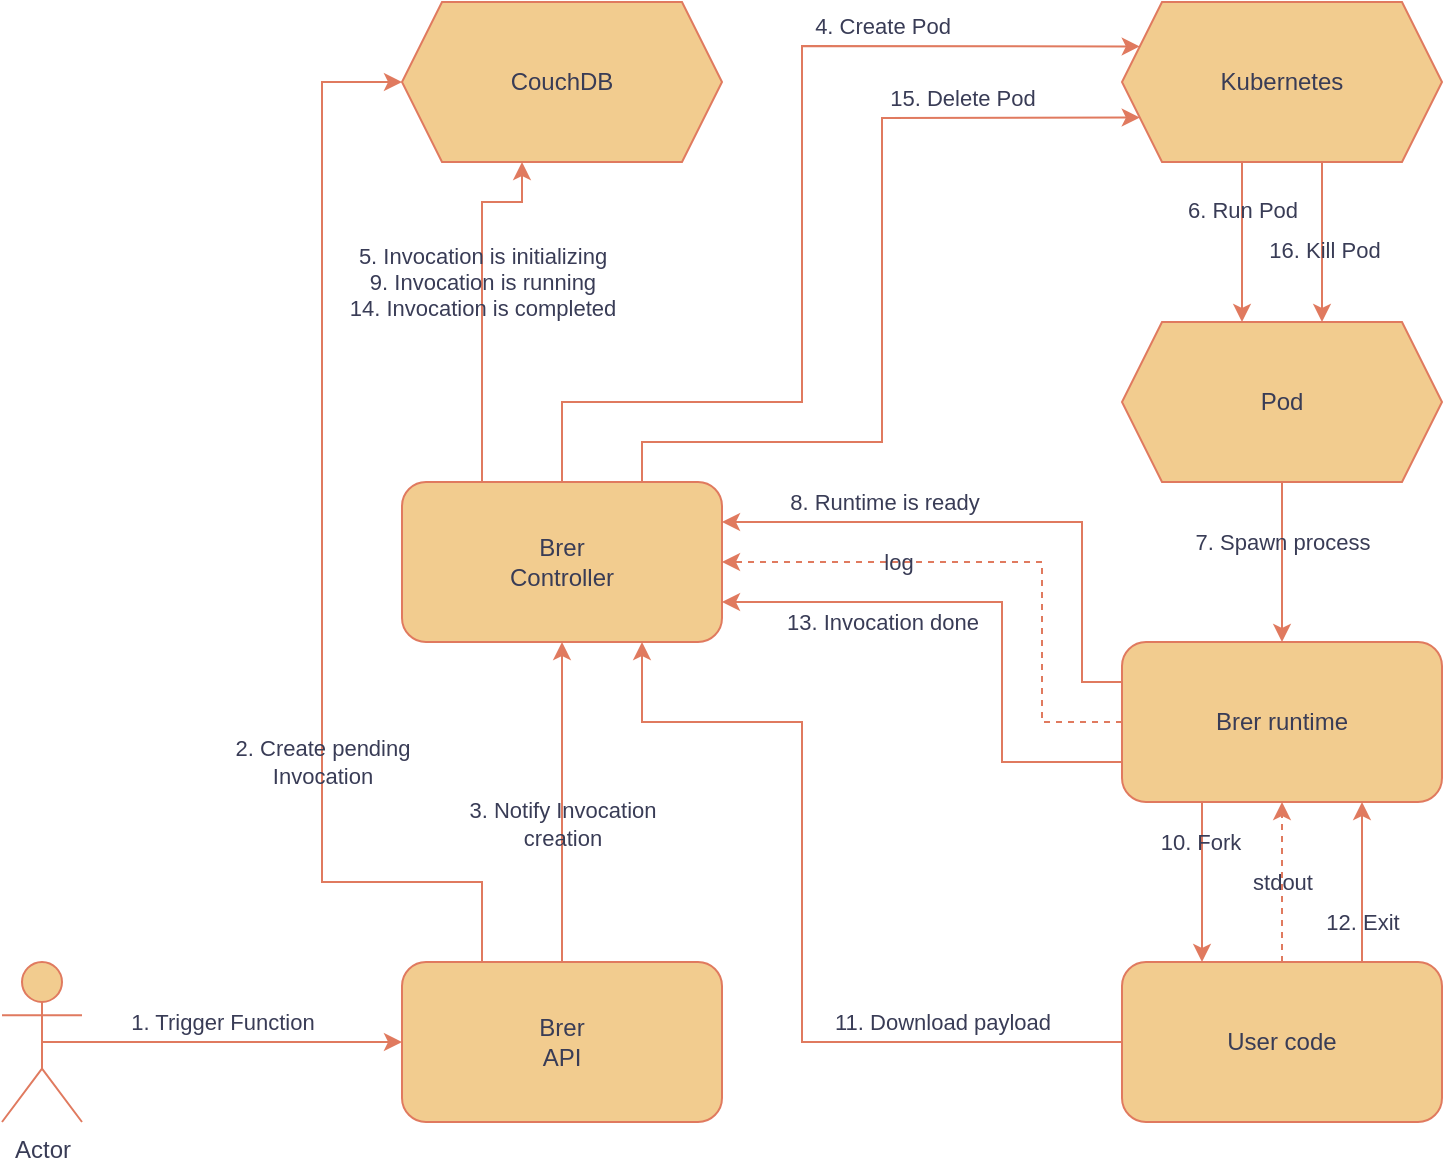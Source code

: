 <mxfile version="22.0.6" type="device">
  <diagram id="OrzwV3mr8MmYFRWI4FPw" name="Page-1">
    <mxGraphModel dx="1728" dy="960" grid="1" gridSize="10" guides="1" tooltips="1" connect="1" arrows="1" fold="1" page="1" pageScale="1" pageWidth="1169" pageHeight="827" math="0" shadow="0">
      <root>
        <mxCell id="0" />
        <mxCell id="1" parent="0" />
        <mxCell id="2qCGcdSfyxWPIkS57CM4-2" value="Brer&lt;br&gt;Controller" style="rounded=1;whiteSpace=wrap;html=1;verticalAlign=middle;align=center;labelBackgroundColor=none;fillColor=#F2CC8F;strokeColor=#E07A5F;fontColor=#393C56;" parent="1" vertex="1">
          <mxGeometry x="240" y="280" width="160" height="80" as="geometry" />
        </mxCell>
        <mxCell id="2qCGcdSfyxWPIkS57CM4-3" value="CouchDB" style="shape=hexagon;perimeter=hexagonPerimeter2;whiteSpace=wrap;html=1;fixedSize=1;labelBackgroundColor=none;fillColor=#F2CC8F;strokeColor=#E07A5F;fontColor=#393C56;" parent="1" vertex="1">
          <mxGeometry x="240" y="40" width="160" height="80" as="geometry" />
        </mxCell>
        <mxCell id="2qCGcdSfyxWPIkS57CM4-16" value="&lt;div&gt;Brer&lt;/div&gt;&lt;div&gt;API&lt;br&gt;&lt;/div&gt;" style="rounded=1;whiteSpace=wrap;html=1;verticalAlign=middle;align=center;labelBackgroundColor=none;fillColor=#F2CC8F;strokeColor=#E07A5F;fontColor=#393C56;" parent="1" vertex="1">
          <mxGeometry x="240" y="520" width="160" height="80" as="geometry" />
        </mxCell>
        <mxCell id="DIRKOhyYY1kB8T5hL4NG-1" value="Kubernetes" style="shape=hexagon;perimeter=hexagonPerimeter2;whiteSpace=wrap;html=1;fixedSize=1;labelBackgroundColor=none;fillColor=#F2CC8F;strokeColor=#E07A5F;fontColor=#393C56;" parent="1" vertex="1">
          <mxGeometry x="600" y="40" width="160" height="80" as="geometry" />
        </mxCell>
        <mxCell id="DIRKOhyYY1kB8T5hL4NG-2" value="Actor" style="shape=umlActor;verticalLabelPosition=bottom;verticalAlign=top;html=1;outlineConnect=0;labelBackgroundColor=none;fillColor=#F2CC8F;strokeColor=#E07A5F;fontColor=#393C56;" parent="1" vertex="1">
          <mxGeometry x="40" y="520" width="40" height="80" as="geometry" />
        </mxCell>
        <mxCell id="DIRKOhyYY1kB8T5hL4NG-5" value="" style="endArrow=classic;html=1;rounded=0;exitX=0.5;exitY=0.5;exitDx=0;exitDy=0;exitPerimeter=0;entryX=0;entryY=0.5;entryDx=0;entryDy=0;labelBackgroundColor=none;fontColor=default;strokeColor=#E07A5F;" parent="1" source="DIRKOhyYY1kB8T5hL4NG-2" target="2qCGcdSfyxWPIkS57CM4-16" edge="1">
          <mxGeometry width="50" height="50" relative="1" as="geometry">
            <mxPoint x="400" y="360" as="sourcePoint" />
            <mxPoint x="450" y="310" as="targetPoint" />
          </mxGeometry>
        </mxCell>
        <mxCell id="DIRKOhyYY1kB8T5hL4NG-6" value="1. Trigger Function" style="edgeLabel;html=1;align=center;verticalAlign=middle;resizable=0;points=[];labelBackgroundColor=none;fontColor=#393C56;" parent="DIRKOhyYY1kB8T5hL4NG-5" vertex="1" connectable="0">
          <mxGeometry x="-0.411" y="2" relative="1" as="geometry">
            <mxPoint x="37" y="-8" as="offset" />
          </mxGeometry>
        </mxCell>
        <mxCell id="DIRKOhyYY1kB8T5hL4NG-7" value="" style="endArrow=classic;html=1;rounded=0;entryX=0;entryY=0.5;entryDx=0;entryDy=0;exitX=0.25;exitY=0;exitDx=0;exitDy=0;labelBackgroundColor=none;fontColor=default;strokeColor=#E07A5F;" parent="1" source="2qCGcdSfyxWPIkS57CM4-16" target="2qCGcdSfyxWPIkS57CM4-3" edge="1">
          <mxGeometry width="50" height="50" relative="1" as="geometry">
            <mxPoint x="150" y="220" as="sourcePoint" />
            <mxPoint x="200" y="170" as="targetPoint" />
            <Array as="points">
              <mxPoint x="280" y="480" />
              <mxPoint x="200" y="480" />
              <mxPoint x="200" y="80" />
            </Array>
          </mxGeometry>
        </mxCell>
        <mxCell id="DIRKOhyYY1kB8T5hL4NG-8" value="&lt;div&gt;2. Create pending&lt;/div&gt;&lt;div&gt;Invocation&lt;/div&gt;" style="edgeLabel;html=1;align=center;verticalAlign=middle;resizable=0;points=[];labelBackgroundColor=none;fontColor=#393C56;" parent="DIRKOhyYY1kB8T5hL4NG-7" vertex="1" connectable="0">
          <mxGeometry x="-0.374" y="-2" relative="1" as="geometry">
            <mxPoint x="-2" y="-5" as="offset" />
          </mxGeometry>
        </mxCell>
        <mxCell id="DIRKOhyYY1kB8T5hL4NG-9" value="" style="endArrow=classic;html=1;rounded=0;exitX=0.5;exitY=0;exitDx=0;exitDy=0;entryX=0.5;entryY=1;entryDx=0;entryDy=0;labelBackgroundColor=none;fontColor=default;strokeColor=#E07A5F;" parent="1" source="2qCGcdSfyxWPIkS57CM4-16" target="2qCGcdSfyxWPIkS57CM4-2" edge="1">
          <mxGeometry width="50" height="50" relative="1" as="geometry">
            <mxPoint x="480" y="390" as="sourcePoint" />
            <mxPoint x="530" y="340" as="targetPoint" />
            <Array as="points" />
          </mxGeometry>
        </mxCell>
        <mxCell id="DIRKOhyYY1kB8T5hL4NG-10" value="&lt;div&gt;3. Notify Invocation&lt;/div&gt;&lt;div&gt;creation&lt;/div&gt;" style="edgeLabel;html=1;align=center;verticalAlign=middle;resizable=0;points=[];labelBackgroundColor=none;fontColor=#393C56;" parent="DIRKOhyYY1kB8T5hL4NG-9" vertex="1" connectable="0">
          <mxGeometry x="-0.667" y="3" relative="1" as="geometry">
            <mxPoint x="3" y="-43" as="offset" />
          </mxGeometry>
        </mxCell>
        <mxCell id="DIRKOhyYY1kB8T5hL4NG-11" value="" style="endArrow=classic;html=1;rounded=0;exitX=0.25;exitY=0;exitDx=0;exitDy=0;entryX=0.375;entryY=1;entryDx=0;entryDy=0;labelBackgroundColor=none;fontColor=default;strokeColor=#E07A5F;" parent="1" source="2qCGcdSfyxWPIkS57CM4-2" target="2qCGcdSfyxWPIkS57CM4-3" edge="1">
          <mxGeometry width="50" height="50" relative="1" as="geometry">
            <mxPoint x="520" y="200" as="sourcePoint" />
            <mxPoint x="570" y="150" as="targetPoint" />
            <Array as="points">
              <mxPoint x="280" y="140" />
              <mxPoint x="300" y="140" />
            </Array>
          </mxGeometry>
        </mxCell>
        <mxCell id="DIRKOhyYY1kB8T5hL4NG-12" value="&lt;div&gt;5. Invocation is initializing&lt;br&gt;9. Invocation is running&lt;/div&gt;&lt;div&gt;14. Invocation is completed&lt;br&gt;&lt;/div&gt;" style="edgeLabel;html=1;align=center;verticalAlign=middle;resizable=0;points=[];labelBackgroundColor=none;fontColor=#393C56;" parent="DIRKOhyYY1kB8T5hL4NG-11" vertex="1" connectable="0">
          <mxGeometry x="0.035" relative="1" as="geometry">
            <mxPoint y="-7" as="offset" />
          </mxGeometry>
        </mxCell>
        <mxCell id="DIRKOhyYY1kB8T5hL4NG-13" value="" style="endArrow=classic;html=1;rounded=0;exitX=0.5;exitY=0;exitDx=0;exitDy=0;entryX=0;entryY=0.25;entryDx=0;entryDy=0;labelBackgroundColor=none;fontColor=default;strokeColor=#E07A5F;" parent="1" source="2qCGcdSfyxWPIkS57CM4-2" target="DIRKOhyYY1kB8T5hL4NG-1" edge="1">
          <mxGeometry width="50" height="50" relative="1" as="geometry">
            <mxPoint x="740" y="220" as="sourcePoint" />
            <mxPoint x="790" y="170" as="targetPoint" />
            <Array as="points">
              <mxPoint x="320" y="240" />
              <mxPoint x="440" y="240" />
              <mxPoint x="440" y="62" />
            </Array>
          </mxGeometry>
        </mxCell>
        <mxCell id="DIRKOhyYY1kB8T5hL4NG-14" value="4. Create Pod" style="edgeLabel;html=1;align=center;verticalAlign=middle;resizable=0;points=[];labelBackgroundColor=none;fontColor=#393C56;" parent="DIRKOhyYY1kB8T5hL4NG-13" vertex="1" connectable="0">
          <mxGeometry x="0.7" y="-1" relative="1" as="geometry">
            <mxPoint x="-53" y="-11" as="offset" />
          </mxGeometry>
        </mxCell>
        <mxCell id="DIRKOhyYY1kB8T5hL4NG-16" value="" style="endArrow=classic;html=1;rounded=0;exitX=0.375;exitY=1;exitDx=0;exitDy=0;entryX=0.375;entryY=0;entryDx=0;entryDy=0;labelBackgroundColor=none;fontColor=default;strokeColor=#E07A5F;" parent="1" source="DIRKOhyYY1kB8T5hL4NG-1" target="-fUjo__3MVyG3b4Fmbz8-15" edge="1">
          <mxGeometry width="50" height="50" relative="1" as="geometry">
            <mxPoint x="720" y="360" as="sourcePoint" />
            <mxPoint x="680" y="200" as="targetPoint" />
          </mxGeometry>
        </mxCell>
        <mxCell id="-fUjo__3MVyG3b4Fmbz8-16" value="6. Run Pod" style="edgeLabel;html=1;align=center;verticalAlign=middle;resizable=0;points=[];labelBackgroundColor=none;fontColor=#393C56;" parent="DIRKOhyYY1kB8T5hL4NG-16" vertex="1" connectable="0">
          <mxGeometry x="-0.275" y="2" relative="1" as="geometry">
            <mxPoint x="-2" y="-5" as="offset" />
          </mxGeometry>
        </mxCell>
        <mxCell id="DIRKOhyYY1kB8T5hL4NG-18" value="" style="endArrow=classic;html=1;rounded=0;exitX=0;exitY=0.25;exitDx=0;exitDy=0;entryX=1;entryY=0.25;entryDx=0;entryDy=0;labelBackgroundColor=none;fontColor=default;strokeColor=#E07A5F;" parent="1" source="-fUjo__3MVyG3b4Fmbz8-1" target="2qCGcdSfyxWPIkS57CM4-2" edge="1">
          <mxGeometry width="50" height="50" relative="1" as="geometry">
            <mxPoint x="600" y="490" as="sourcePoint" />
            <mxPoint x="650" y="440" as="targetPoint" />
            <Array as="points">
              <mxPoint x="580" y="380" />
              <mxPoint x="580" y="300" />
            </Array>
          </mxGeometry>
        </mxCell>
        <mxCell id="DIRKOhyYY1kB8T5hL4NG-19" value="&lt;div&gt;8. Runtime is ready&lt;br&gt;&lt;/div&gt;" style="edgeLabel;html=1;align=center;verticalAlign=middle;resizable=0;points=[];labelBackgroundColor=none;fontColor=#393C56;" parent="DIRKOhyYY1kB8T5hL4NG-18" vertex="1" connectable="0">
          <mxGeometry x="0.575" relative="1" as="geometry">
            <mxPoint x="21" y="-10" as="offset" />
          </mxGeometry>
        </mxCell>
        <mxCell id="DIRKOhyYY1kB8T5hL4NG-20" value="" style="endArrow=classic;html=1;rounded=0;exitX=0;exitY=0.75;exitDx=0;exitDy=0;entryX=1;entryY=0.75;entryDx=0;entryDy=0;labelBackgroundColor=none;fontColor=default;strokeColor=#E07A5F;" parent="1" source="-fUjo__3MVyG3b4Fmbz8-1" target="2qCGcdSfyxWPIkS57CM4-2" edge="1">
          <mxGeometry width="50" height="50" relative="1" as="geometry">
            <mxPoint x="530" y="480" as="sourcePoint" />
            <mxPoint x="580" y="430" as="targetPoint" />
            <Array as="points">
              <mxPoint x="540" y="420" />
              <mxPoint x="540" y="340" />
            </Array>
          </mxGeometry>
        </mxCell>
        <mxCell id="DIRKOhyYY1kB8T5hL4NG-21" value="13. Invocation done" style="edgeLabel;html=1;align=center;verticalAlign=middle;resizable=0;points=[];labelBackgroundColor=none;fontColor=#393C56;" parent="DIRKOhyYY1kB8T5hL4NG-20" vertex="1" connectable="0">
          <mxGeometry x="0.45" y="-2" relative="1" as="geometry">
            <mxPoint x="3" y="12" as="offset" />
          </mxGeometry>
        </mxCell>
        <mxCell id="-fUjo__3MVyG3b4Fmbz8-1" value="Brer runtime" style="rounded=1;whiteSpace=wrap;html=1;verticalAlign=middle;align=center;labelBackgroundColor=none;fillColor=#F2CC8F;strokeColor=#E07A5F;fontColor=#393C56;" parent="1" vertex="1">
          <mxGeometry x="600" y="360" width="160" height="80" as="geometry" />
        </mxCell>
        <mxCell id="-fUjo__3MVyG3b4Fmbz8-2" value="User code" style="rounded=1;whiteSpace=wrap;html=1;verticalAlign=middle;align=center;labelBackgroundColor=none;fillColor=#F2CC8F;strokeColor=#E07A5F;fontColor=#393C56;" parent="1" vertex="1">
          <mxGeometry x="600" y="520" width="160" height="80" as="geometry" />
        </mxCell>
        <mxCell id="-fUjo__3MVyG3b4Fmbz8-3" value="" style="endArrow=classic;html=1;rounded=0;exitX=0.5;exitY=1;exitDx=0;exitDy=0;entryX=0.5;entryY=0;entryDx=0;entryDy=0;labelBackgroundColor=none;fontColor=default;strokeColor=#E07A5F;" parent="1" source="-fUjo__3MVyG3b4Fmbz8-15" target="-fUjo__3MVyG3b4Fmbz8-1" edge="1">
          <mxGeometry width="50" height="50" relative="1" as="geometry">
            <mxPoint x="680" y="280" as="sourcePoint" />
            <mxPoint x="500" y="490" as="targetPoint" />
          </mxGeometry>
        </mxCell>
        <mxCell id="-fUjo__3MVyG3b4Fmbz8-17" value="7. Spawn process" style="edgeLabel;html=1;align=center;verticalAlign=middle;resizable=0;points=[];labelBackgroundColor=none;fontColor=#393C56;" parent="-fUjo__3MVyG3b4Fmbz8-3" vertex="1" connectable="0">
          <mxGeometry x="-0.5" y="2" relative="1" as="geometry">
            <mxPoint x="-2" y="10" as="offset" />
          </mxGeometry>
        </mxCell>
        <mxCell id="-fUjo__3MVyG3b4Fmbz8-4" value="" style="endArrow=classic;html=1;rounded=0;exitX=0.25;exitY=1;exitDx=0;exitDy=0;entryX=0.25;entryY=0;entryDx=0;entryDy=0;labelBackgroundColor=none;fontColor=default;strokeColor=#E07A5F;" parent="1" source="-fUjo__3MVyG3b4Fmbz8-1" target="-fUjo__3MVyG3b4Fmbz8-2" edge="1">
          <mxGeometry width="50" height="50" relative="1" as="geometry">
            <mxPoint x="880" y="460" as="sourcePoint" />
            <mxPoint x="880" y="540" as="targetPoint" />
          </mxGeometry>
        </mxCell>
        <mxCell id="-fUjo__3MVyG3b4Fmbz8-6" value="10. Fork" style="edgeLabel;html=1;align=center;verticalAlign=middle;resizable=0;points=[];labelBackgroundColor=none;fontColor=#393C56;" parent="-fUjo__3MVyG3b4Fmbz8-4" vertex="1" connectable="0">
          <mxGeometry x="0.35" y="-1" relative="1" as="geometry">
            <mxPoint y="-34" as="offset" />
          </mxGeometry>
        </mxCell>
        <mxCell id="-fUjo__3MVyG3b4Fmbz8-5" value="" style="endArrow=classic;html=1;rounded=0;exitX=0.5;exitY=0;exitDx=0;exitDy=0;entryX=0.5;entryY=1;entryDx=0;entryDy=0;dashed=1;labelBackgroundColor=none;fontColor=default;strokeColor=#E07A5F;" parent="1" source="-fUjo__3MVyG3b4Fmbz8-2" target="-fUjo__3MVyG3b4Fmbz8-1" edge="1">
          <mxGeometry width="50" height="50" relative="1" as="geometry">
            <mxPoint x="650" y="450" as="sourcePoint" />
            <mxPoint x="650" y="530" as="targetPoint" />
            <Array as="points" />
          </mxGeometry>
        </mxCell>
        <mxCell id="-fUjo__3MVyG3b4Fmbz8-7" value="stdout" style="edgeLabel;html=1;align=center;verticalAlign=middle;resizable=0;points=[];labelBackgroundColor=none;fontColor=#393C56;" parent="-fUjo__3MVyG3b4Fmbz8-5" vertex="1" connectable="0">
          <mxGeometry x="0.35" y="1" relative="1" as="geometry">
            <mxPoint x="1" y="14" as="offset" />
          </mxGeometry>
        </mxCell>
        <mxCell id="-fUjo__3MVyG3b4Fmbz8-9" value="" style="endArrow=classic;html=1;rounded=0;exitX=0;exitY=0.5;exitDx=0;exitDy=0;entryX=1;entryY=0.5;entryDx=0;entryDy=0;dashed=1;labelBackgroundColor=none;fontColor=default;strokeColor=#E07A5F;" parent="1" source="-fUjo__3MVyG3b4Fmbz8-1" target="2qCGcdSfyxWPIkS57CM4-2" edge="1">
          <mxGeometry width="50" height="50" relative="1" as="geometry">
            <mxPoint x="520" y="590" as="sourcePoint" />
            <mxPoint x="520" y="670" as="targetPoint" />
            <Array as="points">
              <mxPoint x="560" y="400" />
              <mxPoint x="560" y="320" />
            </Array>
          </mxGeometry>
        </mxCell>
        <mxCell id="-fUjo__3MVyG3b4Fmbz8-10" value="log" style="edgeLabel;html=1;align=center;verticalAlign=middle;resizable=0;points=[];labelBackgroundColor=none;fontColor=#393C56;" parent="-fUjo__3MVyG3b4Fmbz8-9" vertex="1" connectable="0">
          <mxGeometry x="0.093" y="3" relative="1" as="geometry">
            <mxPoint x="-39" y="-3" as="offset" />
          </mxGeometry>
        </mxCell>
        <mxCell id="-fUjo__3MVyG3b4Fmbz8-11" value="" style="endArrow=classic;html=1;rounded=0;exitX=0.75;exitY=0;exitDx=0;exitDy=0;entryX=0.75;entryY=1;entryDx=0;entryDy=0;labelBackgroundColor=none;fontColor=default;strokeColor=#E07A5F;" parent="1" source="-fUjo__3MVyG3b4Fmbz8-2" target="-fUjo__3MVyG3b4Fmbz8-1" edge="1">
          <mxGeometry width="50" height="50" relative="1" as="geometry">
            <mxPoint x="650" y="450" as="sourcePoint" />
            <mxPoint x="650" y="530" as="targetPoint" />
          </mxGeometry>
        </mxCell>
        <mxCell id="-fUjo__3MVyG3b4Fmbz8-14" value="12. Exit" style="edgeLabel;html=1;align=center;verticalAlign=middle;resizable=0;points=[];labelBackgroundColor=none;fontColor=#393C56;" parent="-fUjo__3MVyG3b4Fmbz8-11" vertex="1" connectable="0">
          <mxGeometry x="-0.35" y="-1" relative="1" as="geometry">
            <mxPoint x="-1" y="6" as="offset" />
          </mxGeometry>
        </mxCell>
        <mxCell id="-fUjo__3MVyG3b4Fmbz8-15" value="Pod" style="shape=hexagon;perimeter=hexagonPerimeter2;whiteSpace=wrap;html=1;fixedSize=1;labelBackgroundColor=none;fillColor=#F2CC8F;strokeColor=#E07A5F;fontColor=#393C56;" parent="1" vertex="1">
          <mxGeometry x="600" y="200" width="160" height="80" as="geometry" />
        </mxCell>
        <mxCell id="-fUjo__3MVyG3b4Fmbz8-18" value="" style="endArrow=classic;html=1;rounded=0;exitX=0;exitY=0.5;exitDx=0;exitDy=0;entryX=0.75;entryY=1;entryDx=0;entryDy=0;labelBackgroundColor=none;fontColor=default;strokeColor=#E07A5F;" parent="1" source="-fUjo__3MVyG3b4Fmbz8-2" target="2qCGcdSfyxWPIkS57CM4-2" edge="1">
          <mxGeometry width="50" height="50" relative="1" as="geometry">
            <mxPoint x="490" y="590" as="sourcePoint" />
            <mxPoint x="490" y="510" as="targetPoint" />
            <Array as="points">
              <mxPoint x="440" y="560" />
              <mxPoint x="440" y="400" />
              <mxPoint x="360" y="400" />
            </Array>
          </mxGeometry>
        </mxCell>
        <mxCell id="-fUjo__3MVyG3b4Fmbz8-20" value="11. Download payload" style="edgeLabel;html=1;align=center;verticalAlign=middle;resizable=0;points=[];labelBackgroundColor=none;fontColor=#393C56;" parent="-fUjo__3MVyG3b4Fmbz8-18" vertex="1" connectable="0">
          <mxGeometry x="-0.464" relative="1" as="geometry">
            <mxPoint x="28" y="-10" as="offset" />
          </mxGeometry>
        </mxCell>
        <mxCell id="MPnDXJBQsgqtxO2Z_wAL-1" value="" style="endArrow=classic;html=1;rounded=0;exitX=0.75;exitY=0;exitDx=0;exitDy=0;entryX=0;entryY=0.75;entryDx=0;entryDy=0;labelBackgroundColor=none;fontColor=default;strokeColor=#E07A5F;" edge="1" parent="1" source="2qCGcdSfyxWPIkS57CM4-2" target="DIRKOhyYY1kB8T5hL4NG-1">
          <mxGeometry width="50" height="50" relative="1" as="geometry">
            <mxPoint x="330" y="290" as="sourcePoint" />
            <mxPoint x="619" y="72" as="targetPoint" />
            <Array as="points">
              <mxPoint x="360" y="260" />
              <mxPoint x="480" y="260" />
              <mxPoint x="480" y="98" />
            </Array>
          </mxGeometry>
        </mxCell>
        <mxCell id="MPnDXJBQsgqtxO2Z_wAL-2" value="15. Delete Pod" style="edgeLabel;html=1;align=center;verticalAlign=middle;resizable=0;points=[];labelBackgroundColor=none;fontColor=#393C56;" vertex="1" connectable="0" parent="MPnDXJBQsgqtxO2Z_wAL-1">
          <mxGeometry x="0.7" y="-1" relative="1" as="geometry">
            <mxPoint x="-25" y="-11" as="offset" />
          </mxGeometry>
        </mxCell>
        <mxCell id="MPnDXJBQsgqtxO2Z_wAL-5" value="" style="endArrow=classic;html=1;rounded=0;exitX=0.625;exitY=1;exitDx=0;exitDy=0;entryX=0.625;entryY=0;entryDx=0;entryDy=0;labelBackgroundColor=none;fontColor=default;strokeColor=#E07A5F;" edge="1" parent="1" source="DIRKOhyYY1kB8T5hL4NG-1" target="-fUjo__3MVyG3b4Fmbz8-15">
          <mxGeometry width="50" height="50" relative="1" as="geometry">
            <mxPoint x="670" y="130" as="sourcePoint" />
            <mxPoint x="670" y="170" as="targetPoint" />
          </mxGeometry>
        </mxCell>
        <mxCell id="MPnDXJBQsgqtxO2Z_wAL-6" value="16. Kill Pod" style="edgeLabel;html=1;align=center;verticalAlign=middle;resizable=0;points=[];labelBackgroundColor=none;fontColor=#393C56;" vertex="1" connectable="0" parent="MPnDXJBQsgqtxO2Z_wAL-5">
          <mxGeometry x="-0.275" y="2" relative="1" as="geometry">
            <mxPoint x="-1" y="15" as="offset" />
          </mxGeometry>
        </mxCell>
      </root>
    </mxGraphModel>
  </diagram>
</mxfile>
